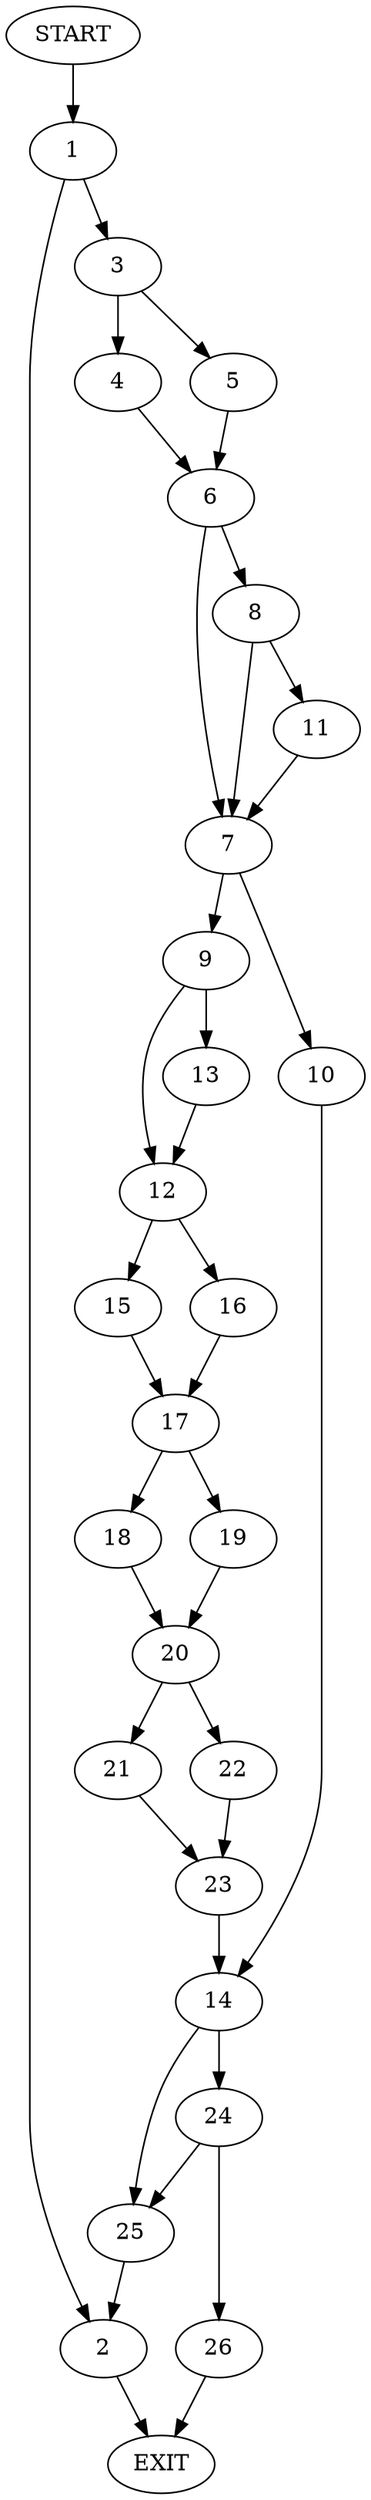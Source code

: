 digraph {
0 [label="START"]
27 [label="EXIT"]
0 -> 1
1 -> 2
1 -> 3
3 -> 4
3 -> 5
2 -> 27
5 -> 6
4 -> 6
6 -> 7
6 -> 8
7 -> 9
7 -> 10
8 -> 7
8 -> 11
11 -> 7
9 -> 12
9 -> 13
10 -> 14
12 -> 15
12 -> 16
13 -> 12
16 -> 17
15 -> 17
17 -> 18
17 -> 19
19 -> 20
18 -> 20
20 -> 21
20 -> 22
21 -> 23
22 -> 23
23 -> 14
14 -> 24
14 -> 25
25 -> 2
24 -> 25
24 -> 26
26 -> 27
}
